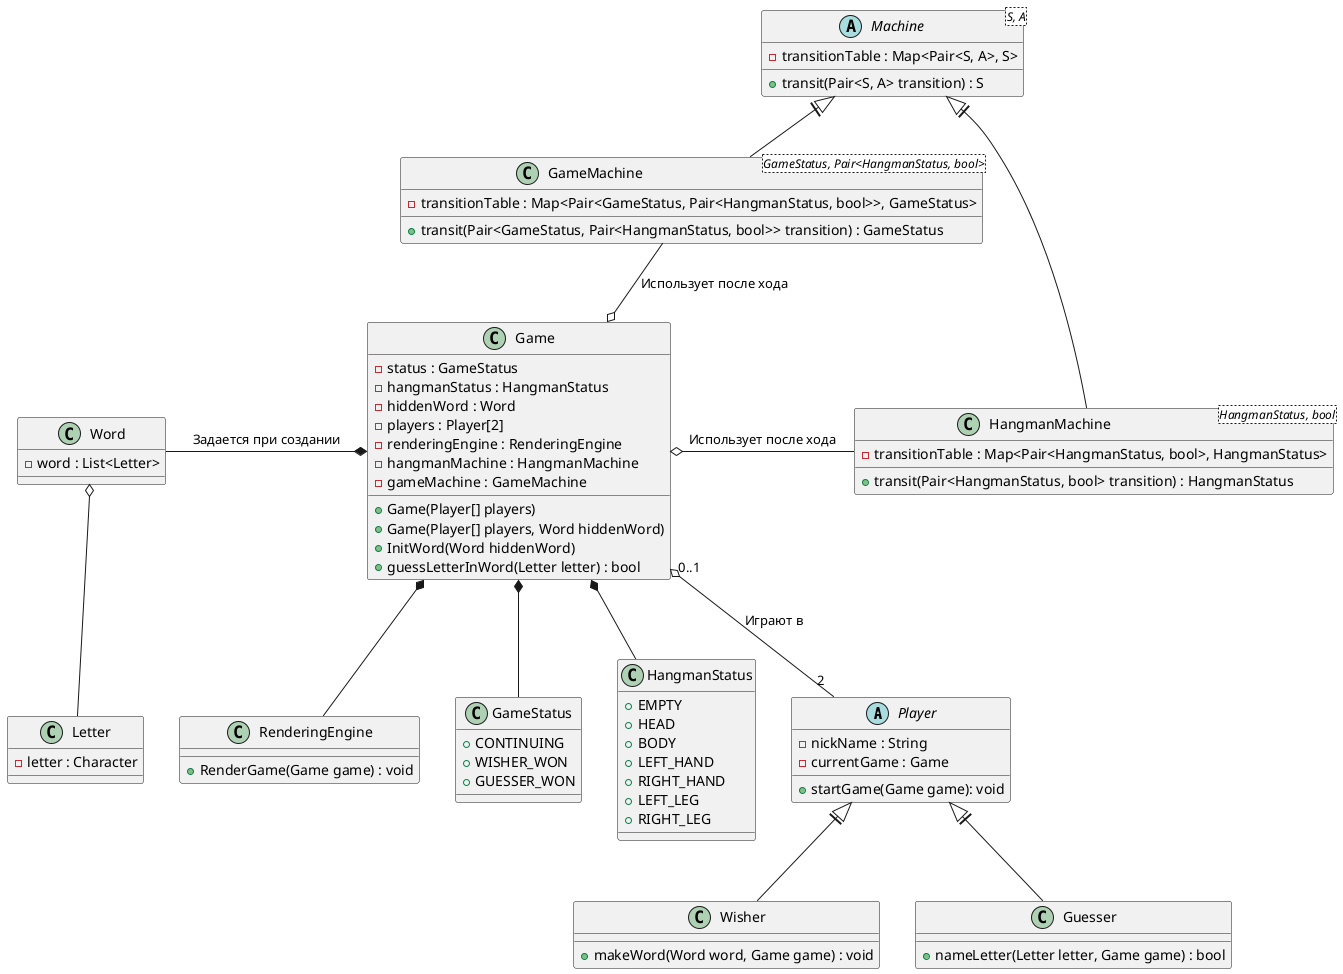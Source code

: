@startuml "Диаграмма классов"

abstract class "Player" as Player {
    - nickName : String
    - currentGame : Game
    + startGame(Game game): void
}

class "Wisher" as Wisher {
    + makeWord(Word word, Game game) : void
}

class "Guesser" as Guesser {
    + nameLetter(Letter letter, Game game) : bool
}

class "Game" as Game {
    - status : GameStatus
    - hangmanStatus : HangmanStatus
    - hiddenWord : Word
    - players : Player[2]
    - renderingEngine : RenderingEngine
    - hangmanMachine : HangmanMachine
    - gameMachine : GameMachine
    + Game(Player[] players)
    + Game(Player[] players, Word hiddenWord)
    + InitWord(Word hiddenWord)
    + guessLetterInWord(Letter letter) : bool
}

class "Word" as Word {
    - word : List<Letter>
}

class "Letter" as Letter {
    - letter : Character
}

class "RenderingEngine" as RenderingEngine {
    + RenderGame(Game game) : void
}

class "GameStatus" as GameStatus {
    + CONTINUING
    + WISHER_WON
    + GUESSER_WON
}


class "HangmanStatus" as HangmanStatus {
    + EMPTY
    + HEAD
    + BODY
    + LEFT_HAND
    + RIGHT_HAND
    + LEFT_LEG
    + RIGHT_LEG
}

abstract class "Machine<S, A>" as Machine {
    - transitionTable : Map<Pair<S, A>, S>
    + transit(Pair<S, A> transition) : S
}

class "HangmanMachine<HangmanStatus, bool>" as HangmanMachine {
    - transitionTable : Map<Pair<HangmanStatus, bool>, HangmanStatus>
    + transit(Pair<HangmanStatus, bool> transition) : HangmanStatus
}

class "GameMachine<GameStatus, Pair<HangmanStatus, bool>>" as GameMachine {
    - transitionTable : Map<Pair<GameStatus, Pair<HangmanStatus, bool>>, GameStatus>
    + transit(Pair<GameStatus, Pair<HangmanStatus, bool>> transition) : GameStatus
}

Wisher -up-||> Player
Guesser -up-||> Player

HangmanMachine -up-||> Machine
GameMachine -up-||> Machine

Game "0..1" o-- "2" Player : Играют в
Game *-left- Word : Задается при создании
Game o-right- HangmanMachine : Использует после хода
Game o-up- GameMachine : Использует после хода
Game *-- HangmanStatus
Game *-- GameStatus
Word o-down- Letter
Game *-- RenderingEngine

@enduml